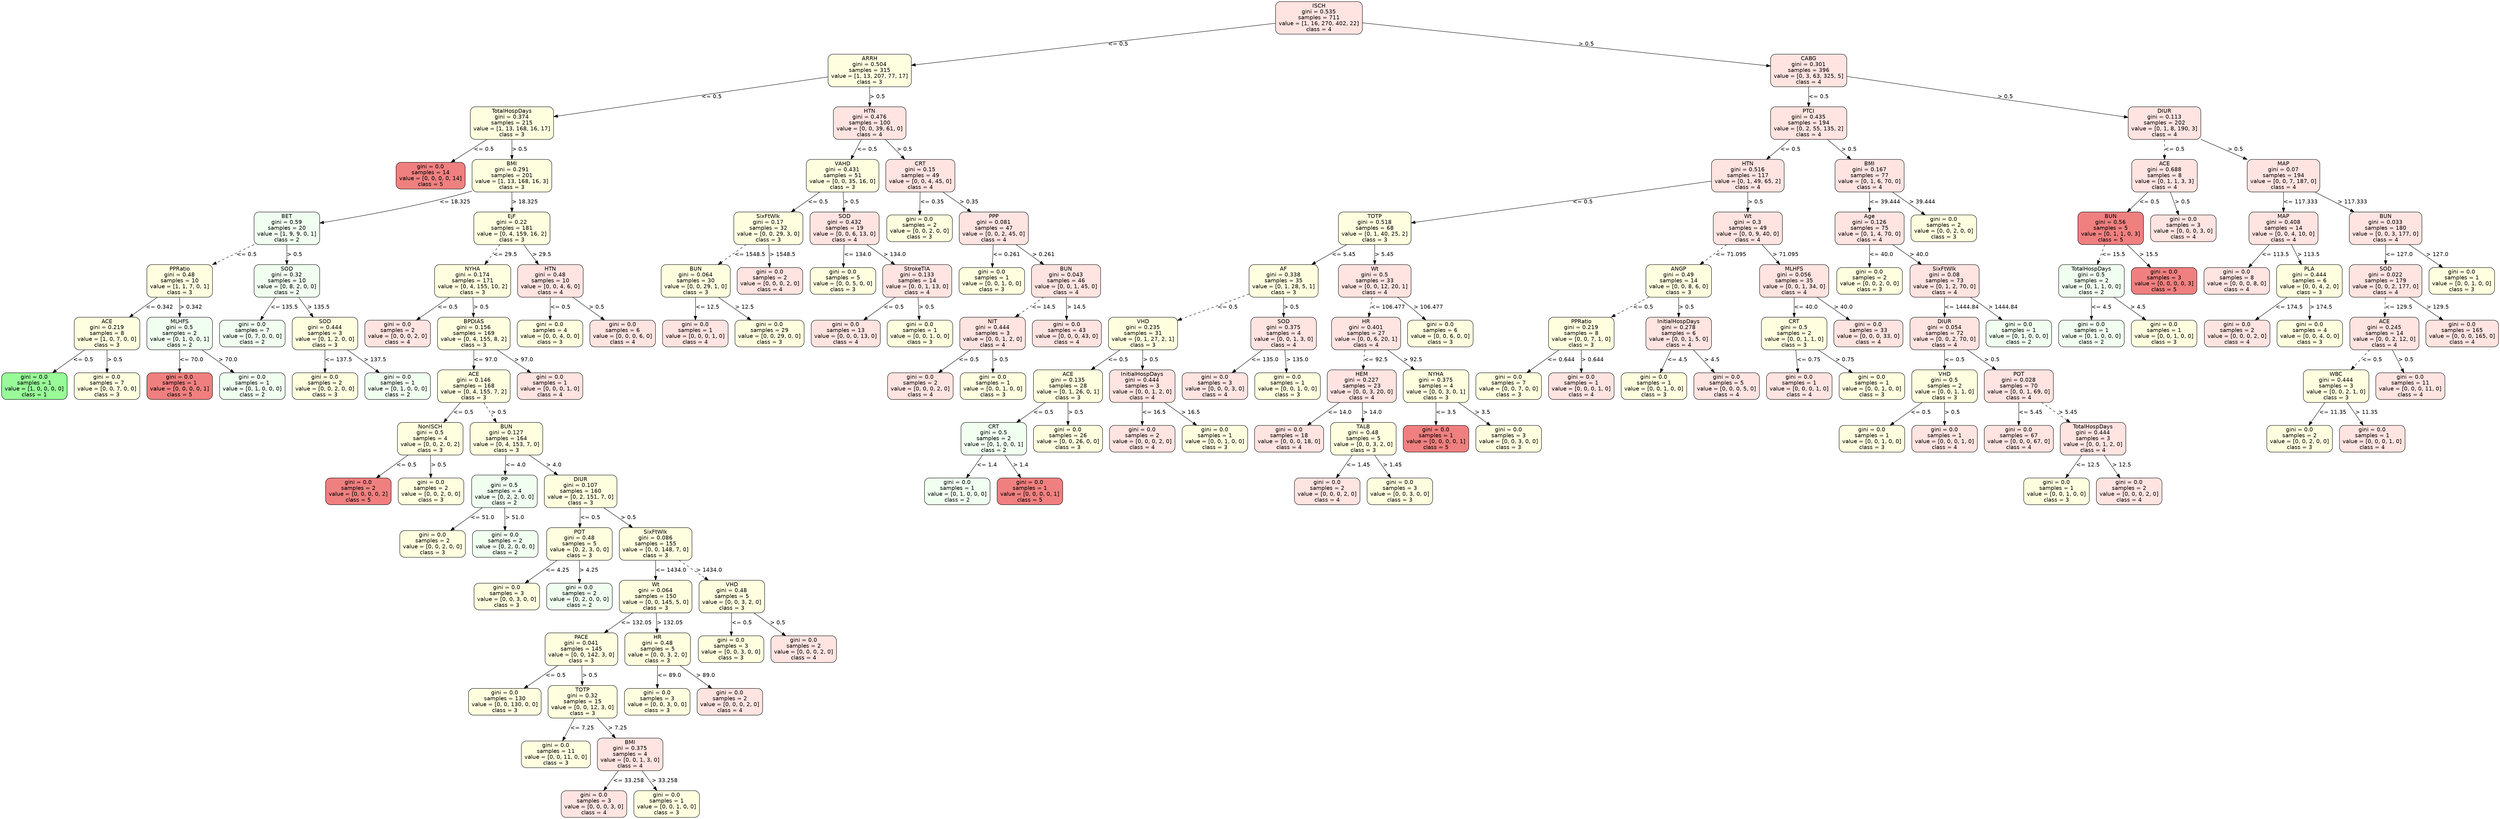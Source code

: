 strict digraph Tree {
	graph [bb="0,0,5430.5,2078"];
	node [color=black,
		fontname=helvetica,
		label="\N",
		shape=box,
		style="filled, rounded"
	];
	edge [fontname=helvetica];
	0	 [fillcolor=mistyrose,
		height=1.1528,
		label="ISCH\ngini = 0.535\nsamples = 711\nvalue = [1, 16, 270, 402, 22]\nclass = 4",
		pos="2832,2036.5",
		width=2.5694];
	1	 [fillcolor=lightyellow,
		height=1.1528,
		label="ARRH\ngini = 0.504\nsamples = 315\nvalue = [1, 13, 207, 77, 17]\nclass = 3",
		pos="1914,1902.5",
		width=2.4583];
	0 -> 1	 [label="<= 0.5",
		labelangle=45,
		labeldistance=2.5,
		lp="2421,1969.5",
		op="<=",
		param=0.5,
		pos="e,2002.7,1915.4 2739.4,2023 2565.3,1997.6 2191.1,1942.9 2012.6,1916.9",
		style=solid];
	74	 [fillcolor=mistyrose,
		height=1.1528,
		label="CABG\ngini = 0.301\nsamples = 396\nvalue = [0, 3, 63, 325, 5]\nclass = 4",
		pos="3914,1902.5",
		width=2.25];
	0 -> 74	 [label="> 0.5",
		labelangle=-45,
		labeldistance=2.5,
		lp="3421.5,1969.5",
		op=">",
		param=0.5,
		pos="e,3832.9,1912.5 2924.7,2025 3129.7,1999.6 3619.3,1939 3822.8,1913.8",
		style=solid];
	2	 [fillcolor=lightyellow,
		height=1.1528,
		label="TotalHospDays\ngini = 0.374\nsamples = 215\nvalue = [1, 13, 168, 16, 17]\nclass = 3",
		pos="1109,1768.5",
		width=2.4583];
	1 -> 2	 [label="<= 0.5",
		lp="1556,1835.5",
		op="<=",
		param=0.5,
		pos="e,1197.8,1783.3 1825.2,1887.7 1673.6,1862.5 1366.2,1811.3 1208,1785",
		style=solid];
	53	 [fillcolor=mistyrose,
		height=1.1528,
		label="HTN\ngini = 0.476\nsamples = 100\nvalue = [0, 0, 39, 61, 0]\nclass = 4",
		pos="1914,1768.5",
		width=2.1528];
	1 -> 53	 [label="> 0.5",
		lp="1929.5,1835.5",
		op=">",
		param=0.5,
		pos="e,1914,1810.1 1914,1860.8 1914,1848 1914,1833.7 1914,1820.2",
		style=solid];
	3	 [fillcolor=lightcoral,
		height=0.94444,
		label="gini = 0.0\nsamples = 14\nvalue = [0, 0, 0, 0, 14]\nclass = 5",
		pos="932,1634.5",
		width=2.0417];
	2 -> 3	 [label="<= 0.5",
		lp="1046,1701.5",
		op="<=",
		param=0.5,
		pos="e,976.91,1668.5 1054,1726.8 1032,1710.2 1006.8,1691.2 985.07,1674.7",
		style=solid];
	4	 [fillcolor=lightyellow,
		height=1.1528,
		label="BMI\ngini = 0.291\nsamples = 201\nvalue = [1, 13, 168, 16, 3]\nclass = 3",
		pos="1109,1634.5",
		width=2.3611];
	2 -> 4	 [label="> 0.5",
		lp="1124.5,1701.5",
		op=">",
		param=0.5,
		pos="e,1109,1676.1 1109,1726.8 1109,1714 1109,1699.7 1109,1686.2",
		style=solid];
	5	 [fillcolor=honeydew,
		height=1.1528,
		label="BET\ngini = 0.59\nsamples = 20\nvalue = [1, 9, 9, 0, 1]\nclass = 2",
		pos="619,1500.5",
		width=1.9444];
	4 -> 5	 [label="<= 18.325",
		lp="982,1567.5",
		op="<=",
		param=18.325,
		pos="e,689.28,1512.9 1023.8,1596.4 1020.5,1595.2 1017.2,1594.1 1014,1593 907.28,1557.5 780.03,1530.3 699.36,1514.9",
		style=solid];
	18	 [fillcolor=lightyellow,
		height=1.1528,
		label="EjF\ngini = 0.22\nsamples = 181\nvalue = [0, 4, 159, 16, 2]\nclass = 3",
		pos="1109,1500.5",
		width=2.25];
	4 -> 18	 [label="> 18.325",
		lp="1136,1567.5",
		op=">",
		param=18.325,
		pos="e,1109,1542.1 1109,1592.8 1109,1580 1109,1565.7 1109,1552.2",
		style=solid];
	6	 [fillcolor=lightyellow,
		height=1.1528,
		label="PPRatio\ngini = 0.48\nsamples = 10\nvalue = [1, 1, 7, 0, 1]\nclass = 3",
		pos="386,1366.5",
		width=1.9444];
	5 -> 6	 [label="<= 0.5",
		lp="530,1433.5",
		op="<=",
		param=0.5,
		pos="e,456.08,1406.8 548.78,1460.1 522.3,1444.9 492.01,1427.5 464.8,1411.8",
		style=dashed];
	13	 [fillcolor=honeydew,
		height=1.1528,
		label="SOD\ngini = 0.32\nsamples = 10\nvalue = [0, 8, 2, 0, 0]\nclass = 2",
		pos="619,1366.5",
		width=1.9444];
	5 -> 13	 [label="> 0.5",
		lp="634.5,1433.5",
		op=">",
		param=0.5,
		pos="e,619,1408.1 619,1458.8 619,1446 619,1431.7 619,1418.2",
		style=solid];
	7	 [fillcolor=lightyellow,
		height=1.1528,
		label="ACE\ngini = 0.219\nsamples = 8\nvalue = [1, 0, 7, 0, 0]\nclass = 3",
		pos="228,1232.5",
		width=1.9444];
	6 -> 7	 [label="<= 0.342",
		lp="339.5,1299.5",
		op="<=",
		param=0.342,
		pos="e,277.1,1274.1 336.87,1324.8 320.38,1310.8 301.84,1295.1 284.81,1280.7",
		style=solid];
	10	 [fillcolor=honeydew,
		height=1.1528,
		label="MLHFS\ngini = 0.5\nsamples = 2\nvalue = [0, 1, 0, 0, 1]\nclass = 2",
		pos="386,1232.5",
		width=1.9444];
	6 -> 10	 [label="> 0.342",
		lp="409,1299.5",
		op=">",
		param=0.342,
		pos="e,386,1274.1 386,1324.8 386,1312 386,1297.7 386,1284.2",
		style=solid];
	8	 [fillcolor=palegreen,
		height=0.94444,
		label="gini = 0.0\nsamples = 1\nvalue = [1, 0, 0, 0, 0]\nclass = 1",
		pos="70,1098.5",
		width=1.9444];
	7 -> 8	 [label="<= 0.5",
		lp="174,1165.5",
		op="<=",
		param=0.5,
		pos="e,110.09,1132.5 178.87,1190.8 159.45,1174.4 137.19,1155.5 117.89,1139.1",
		style=solid];
	9	 [fillcolor=lightyellow,
		height=0.94444,
		label="gini = 0.0\nsamples = 7\nvalue = [0, 0, 7, 0, 0]\nclass = 3",
		pos="228,1098.5",
		width=1.9444];
	7 -> 9	 [label="> 0.5",
		lp="243.5,1165.5",
		op=">",
		param=0.5,
		pos="e,228,1132.5 228,1190.8 228,1175.6 228,1158.3 228,1142.9",
		style=solid];
	11	 [fillcolor=lightcoral,
		height=0.94444,
		label="gini = 0.0\nsamples = 1\nvalue = [0, 0, 0, 0, 1]\nclass = 5",
		pos="386,1098.5",
		width=1.9444];
	10 -> 11	 [label="<= 70.0",
		lp="409.5,1165.5",
		op="<=",
		param=70.0,
		pos="e,386,1132.5 386,1190.8 386,1175.6 386,1158.3 386,1142.9",
		style=solid];
	12	 [fillcolor=honeydew,
		height=0.94444,
		label="gini = 0.0\nsamples = 1\nvalue = [0, 1, 0, 0, 0]\nclass = 2",
		pos="544,1098.5",
		width=1.9444];
	10 -> 12	 [label="> 70.0",
		lp="489.5,1165.5",
		op=">",
		param=70.0,
		pos="e,503.91,1132.5 435.13,1190.8 454.55,1174.4 476.81,1155.5 496.11,1139.1",
		style=solid];
	14	 [fillcolor=honeydew,
		height=0.94444,
		label="gini = 0.0\nsamples = 7\nvalue = [0, 7, 0, 0, 0]\nclass = 2",
		pos="544,1232.5",
		width=1.9444];
	13 -> 14	 [label="<= 135.5",
		lp="612.5,1299.5",
		op="<=",
		param=135.5,
		pos="e,562.66,1266.7 595.14,1324.9 591.72,1318.9 588.26,1312.8 585,1307 579.3,1296.8 573.22,1285.9 567.54,1275.5",
		style=solid];
	15	 [fillcolor=lightyellow,
		height=1.1528,
		label="SOD\ngini = 0.444\nsamples = 3\nvalue = [0, 1, 2, 0, 0]\nclass = 3",
		pos="702,1232.5",
		width=1.9444];
	13 -> 15	 [label="> 135.5",
		lp="686,1299.5",
		op=">",
		param=135.5,
		pos="e,676.21,1274.1 644.81,1324.8 653,1311.6 662.16,1296.8 670.7,1283",
		style=solid];
	16	 [fillcolor=lightyellow,
		height=0.94444,
		label="gini = 0.0\nsamples = 2\nvalue = [0, 0, 2, 0, 0]\nclass = 3",
		pos="702,1098.5",
		width=1.9444];
	15 -> 16	 [label="<= 137.5",
		lp="729.5,1165.5",
		op="<=",
		param=137.5,
		pos="e,702,1132.5 702,1190.8 702,1175.6 702,1158.3 702,1142.9",
		style=solid];
	17	 [fillcolor=honeydew,
		height=0.94444,
		label="gini = 0.0\nsamples = 1\nvalue = [0, 1, 0, 0, 0]\nclass = 2",
		pos="860,1098.5",
		width=1.9444];
	15 -> 17	 [label="> 137.5",
		lp="809,1165.5",
		op=">",
		param=137.5,
		pos="e,819.91,1132.5 751.13,1190.8 770.55,1174.4 792.81,1155.5 812.11,1139.1",
		style=solid];
	19	 [fillcolor=lightyellow,
		height=1.1528,
		label="NYHA\ngini = 0.174\nsamples = 171\nvalue = [0, 4, 155, 10, 2]\nclass = 3",
		pos="1024,1366.5",
		width=2.25];
	18 -> 19	 [label="<= 29.5",
		lp="1093.5,1433.5",
		op="<=",
		param=29.5,
		pos="e,1050.4,1408.1 1082.6,1458.8 1074.1,1445.5 1064.6,1430.5 1055.8,1416.6",
		style=dashed];
	50	 [fillcolor=mistyrose,
		height=1.1528,
		label="HTN\ngini = 0.48\nsamples = 10\nvalue = [0, 0, 4, 6, 0]\nclass = 4",
		pos="1193,1366.5",
		width=1.9444];
	18 -> 50	 [label="> 29.5",
		lp="1173.5,1433.5",
		op=">",
		param=29.5,
		pos="e,1166.9,1408.1 1135.1,1458.8 1143.5,1445.5 1152.9,1430.5 1161.6,1416.6",
		style=solid];
	20	 [fillcolor=mistyrose,
		height=0.94444,
		label="gini = 0.0\nsamples = 2\nvalue = [0, 0, 0, 2, 0]\nclass = 4",
		pos="860,1232.5",
		width=1.9444];
	19 -> 20	 [label="<= 0.5",
		lp="967,1299.5",
		op="<=",
		param=0.5,
		pos="e,901.62,1266.5 973.01,1324.8 952.75,1308.3 929.54,1289.3 909.44,1272.9",
		style=solid];
	21	 [fillcolor=lightyellow,
		height=1.1528,
		label="BPDIAS\ngini = 0.156\nsamples = 169\nvalue = [0, 4, 155, 8, 2]\nclass = 3",
		pos="1026,1232.5",
		width=2.1528];
	19 -> 21	 [label="> 0.5",
		lp="1041.5,1299.5",
		op=">",
		param=0.5,
		pos="e,1025.4,1274.1 1024.6,1324.8 1024.8,1312 1025,1297.7 1025.2,1284.2",
		style=solid];
	22	 [fillcolor=lightyellow,
		height=1.1528,
		label="ACE\ngini = 0.146\nsamples = 168\nvalue = [0, 4, 155, 7, 2]\nclass = 3",
		pos="1026,1098.5",
		width=2.1528];
	21 -> 22	 [label="<= 97.0",
		lp="1049.5,1165.5",
		op="<=",
		param=97.0,
		pos="e,1026,1140.1 1026,1190.8 1026,1178 1026,1163.7 1026,1150.2",
		style=solid];
	49	 [fillcolor=mistyrose,
		height=0.94444,
		label="gini = 0.0\nsamples = 1\nvalue = [0, 0, 0, 1, 0]\nclass = 4",
		pos="1192,1098.5",
		width=1.9444];
	21 -> 49	 [label="> 97.0",
		lp="1133.5,1165.5",
		op=">",
		param=97.0,
		pos="e,1149.9,1132.5 1077.6,1190.8 1098.1,1174.3 1121.6,1155.3 1142,1138.9",
		style=solid];
	23	 [fillcolor=lightyellow,
		height=1.1528,
		label="NonISCH\ngini = 0.5\nsamples = 4\nvalue = [0, 0, 2, 0, 2]\nclass = 3",
		pos="930,964.5",
		width=1.9444];
	22 -> 23	 [label="<= 0.5",
		lp="1001,1031.5",
		op="<=",
		param=0.5,
		pos="e,959.83,1006.1 996.15,1056.8 986.58,1043.5 975.88,1028.5 965.92,1014.6",
		style=solid];
	26	 [fillcolor=lightyellow,
		height=1.1528,
		label="BUN\ngini = 0.127\nsamples = 164\nvalue = [0, 4, 153, 7, 0]\nclass = 3",
		pos="1096,964.5",
		width=2.1528];
	22 -> 26	 [label="> 0.5",
		lp="1079.5,1031.5",
		op=">",
		param=0.5,
		pos="e,1074.2,1006.1 1047.8,1056.8 1054.7,1043.6 1062.4,1028.8 1069.6,1015",
		style=dashed];
	24	 [fillcolor=lightcoral,
		height=0.94444,
		label="gini = 0.0\nsamples = 2\nvalue = [0, 0, 0, 0, 2]\nclass = 5",
		pos="773,830.5",
		width=1.9444];
	23 -> 24	 [label="<= 0.5",
		lp="877,897.5",
		op="<=",
		param=0.5,
		pos="e,812.84,864.5 881.18,922.84 861.88,906.36 839.77,887.49 820.59,871.12",
		style=solid];
	25	 [fillcolor=lightyellow,
		height=0.94444,
		label="gini = 0.0\nsamples = 2\nvalue = [0, 0, 2, 0, 0]\nclass = 3",
		pos="931,830.5",
		width=1.9444];
	23 -> 25	 [label="> 0.5",
		lp="946.5,897.5",
		op=">",
		param=0.5,
		pos="e,930.75,864.5 930.31,922.84 930.42,907.6 930.55,890.33 930.67,874.87",
		style=solid];
	27	 [fillcolor=honeydew,
		height=1.1528,
		label="PP\ngini = 0.5\nsamples = 4\nvalue = [0, 2, 2, 0, 0]\nclass = 2",
		pos="1091,830.5",
		width=1.9444];
	26 -> 27	 [label="<= 4.0",
		lp="1114,897.5",
		op="<=",
		param=4.0,
		pos="e,1092.6,872.14 1094.4,922.84 1094,909.98 1093.4,895.66 1092.9,882.21",
		style=solid];
	30	 [fillcolor=lightyellow,
		height=1.1528,
		label="DIUR\ngini = 0.107\nsamples = 160\nvalue = [0, 2, 151, 7, 0]\nclass = 3",
		pos="1257,830.5",
		width=2.1528];
	26 -> 30	 [label="> 4.0",
		lp="1197.5,897.5",
		op=">",
		param=4.0,
		pos="e,1207,872.14 1146.1,922.84 1162.9,908.84 1181.8,893.13 1199.1,878.68",
		style=solid];
	28	 [fillcolor=lightyellow,
		height=0.94444,
		label="gini = 0.0\nsamples = 2\nvalue = [0, 0, 2, 0, 0]\nclass = 3",
		pos="935,696.5",
		width=1.9444];
	27 -> 28	 [label="<= 51.0",
		lp="1041.5,763.5",
		op="<=",
		param=51.0,
		pos="e,974.59,730.5 1042.5,788.84 1023.3,772.36 1001.3,753.49 982.28,737.12",
		style=solid];
	29	 [fillcolor=honeydew,
		height=0.94444,
		label="gini = 0.0\nsamples = 2\nvalue = [0, 2, 0, 0, 0]\nclass = 2",
		pos="1093,696.5",
		width=1.9444];
	27 -> 29	 [label="> 51.0",
		lp="1112.5,763.5",
		op=">",
		param=51.0,
		pos="e,1092.5,730.5 1091.6,788.84 1091.8,773.6 1092.1,756.33 1092.3,740.87",
		style=solid];
	31	 [fillcolor=lightyellow,
		height=1.1528,
		label="POT\ngini = 0.48\nsamples = 5\nvalue = [0, 2, 3, 0, 0]\nclass = 3",
		pos="1255,696.5",
		width=1.9444];
	30 -> 31	 [label="<= 0.5",
		lp="1277,763.5",
		op="<=",
		param=0.5,
		pos="e,1255.6,738.14 1256.4,788.84 1256.2,775.98 1256,761.66 1255.8,748.21",
		style=solid];
	34	 [fillcolor=lightyellow,
		height=1.1528,
		label="SixFtWlk\ngini = 0.086\nsamples = 155\nvalue = [0, 0, 148, 7, 0]\nclass = 3",
		pos="1421,696.5",
		width=2.1528];
	30 -> 34	 [label="> 0.5",
		lp="1359.5,763.5",
		op=">",
		param=0.5,
		pos="e,1370,738.14 1308,788.84 1325.1,774.84 1344.4,759.13 1362,744.68",
		style=solid];
	32	 [fillcolor=lightyellow,
		height=0.94444,
		label="gini = 0.0\nsamples = 3\nvalue = [0, 0, 3, 0, 0]\nclass = 3",
		pos="1097,562.5",
		width=1.9444];
	31 -> 32	 [label="<= 4.25",
		lp="1204.5,629.5",
		op="<=",
		param=4.25,
		pos="e,1137.1,596.5 1205.9,654.84 1186.4,638.36 1164.2,619.49 1144.9,603.12",
		style=solid];
	33	 [fillcolor=honeydew,
		height=0.94444,
		label="gini = 0.0\nsamples = 2\nvalue = [0, 2, 0, 0, 0]\nclass = 2",
		pos="1255,562.5",
		width=1.9444];
	31 -> 33	 [label="> 4.25",
		lp="1274.5,629.5",
		op=">",
		param=4.25,
		pos="e,1255,596.5 1255,654.84 1255,639.6 1255,622.33 1255,606.87",
		style=solid];
	35	 [fillcolor=lightyellow,
		height=1.1528,
		label="Wt\ngini = 0.064\nsamples = 150\nvalue = [0, 0, 145, 5, 0]\nclass = 3",
		pos="1421,562.5",
		width=2.1528];
	34 -> 35	 [label="<= 1434.0",
		lp="1452,629.5",
		op="<=",
		param=1434.0,
		pos="e,1421,604.14 1421,654.84 1421,641.98 1421,627.66 1421,614.21",
		style=solid];
	46	 [fillcolor=lightyellow,
		height=1.1528,
		label="VHD\ngini = 0.48\nsamples = 5\nvalue = [0, 0, 3, 2, 0]\nclass = 3",
		pos="1587,562.5",
		width=1.9444];
	34 -> 46	 [label="> 1434.0",
		lp="1536,629.5",
		op=">",
		param=1434.0,
		pos="e,1535.4,604.14 1472.6,654.84 1489.9,640.84 1509.4,625.13 1527.3,610.68",
		style=dashed];
	36	 [fillcolor=lightyellow,
		height=1.1528,
		label="PACE\ngini = 0.041\nsamples = 145\nvalue = [0, 0, 142, 3, 0]\nclass = 3",
		pos="1260,428.5",
		width=2.1528];
	35 -> 36	 [label="<= 132.05",
		lp="1377,495.5",
		op="<=",
		param=132.05,
		pos="e,1310,470.14 1370.9,520.84 1354.1,506.84 1335.2,491.13 1317.9,476.68",
		style=solid];
	43	 [fillcolor=lightyellow,
		height=1.1528,
		label="HR\ngini = 0.48\nsamples = 5\nvalue = [0, 0, 3, 2, 0]\nclass = 3",
		pos="1426,428.5",
		width=1.9444];
	35 -> 43	 [label="> 132.05",
		lp="1451,495.5",
		op=">",
		param=132.05,
		pos="e,1424.4,470.14 1422.6,520.84 1423,507.98 1423.6,493.66 1424.1,480.21",
		style=solid];
	37	 [fillcolor=lightyellow,
		height=0.94444,
		label="gini = 0.0\nsamples = 130\nvalue = [0, 0, 130, 0, 0]\nclass = 3",
		pos="1094,294.5",
		width=2.1528];
	36 -> 37	 [label="<= 0.5",
		lp="1202,361.5",
		op="<=",
		param=0.5,
		pos="e,1136.1,328.5 1208.4,386.84 1187.9,370.29 1164.4,351.32 1144,334.9",
		style=solid];
	38	 [fillcolor=lightyellow,
		height=1.1528,
		label="TOTP\ngini = 0.32\nsamples = 15\nvalue = [0, 0, 12, 3, 0]\nclass = 3",
		pos="1263,294.5",
		width=2.0417];
	36 -> 38	 [label="> 0.5",
		lp="1277.5,361.5",
		op=">",
		param=0.5,
		pos="e,1262.1,336.14 1260.9,386.84 1261.2,373.98 1261.5,359.66 1261.8,346.21",
		style=solid];
	39	 [fillcolor=lightyellow,
		height=0.94444,
		label="gini = 0.0\nsamples = 11\nvalue = [0, 0, 11, 0, 0]\nclass = 3",
		pos="1205,160.5",
		width=2.0417];
	38 -> 39	 [label="<= 7.25",
		lp="1259.5,227.5",
		op="<=",
		param=7.25,
		pos="e,1219.7,194.5 1245,252.84 1238.2,237.31 1230.6,219.66 1223.8,203.98",
		style=solid];
	40	 [fillcolor=mistyrose,
		height=1.1528,
		label="BMI\ngini = 0.375\nsamples = 4\nvalue = [0, 0, 1, 3, 0]\nclass = 4",
		pos="1367,160.5",
		width=1.9444];
	38 -> 40	 [label="> 7.25",
		lp="1338.5,227.5",
		op=">",
		param=7.25,
		pos="e,1334.7,202.14 1295.3,252.84 1305.8,239.35 1317.5,224.26 1328.4,210.24",
		style=solid];
	41	 [fillcolor=mistyrose,
		height=0.94444,
		label="gini = 0.0\nsamples = 3\nvalue = [0, 0, 0, 3, 0]\nclass = 4",
		pos="1288,34",
		width=1.9444];
	40 -> 41	 [label="<= 33.258",
		lp="1359,93.5",
		op="<=",
		param=33.258,
		pos="e,1309.3,68.142 1340.9,118.73 1332.5,105.27 1323.2,90.336 1314.7,76.803",
		style=solid];
	42	 [fillcolor=lightyellow,
		height=0.94444,
		label="gini = 0.0\nsamples = 1\nvalue = [0, 0, 1, 0, 0]\nclass = 3",
		pos="1446,34",
		width=1.9444];
	40 -> 42	 [label="> 33.258",
		lp="1439,93.5",
		op=">",
		param=33.258,
		pos="e,1424.7,68.142 1393.1,118.73 1401.5,105.27 1410.8,90.336 1419.3,76.803",
		style=solid];
	44	 [fillcolor=lightyellow,
		height=0.94444,
		label="gini = 0.0\nsamples = 3\nvalue = [0, 0, 3, 0, 0]\nclass = 3",
		pos="1425,294.5",
		width=1.9444];
	43 -> 44	 [label="<= 89.0",
		lp="1449.5,361.5",
		op="<=",
		param=89.0,
		pos="e,1425.3,328.5 1425.7,386.84 1425.6,371.6 1425.4,354.33 1425.3,338.87",
		style=solid];
	45	 [fillcolor=mistyrose,
		height=0.94444,
		label="gini = 0.0\nsamples = 2\nvalue = [0, 0, 0, 2, 0]\nclass = 4",
		pos="1583,294.5",
		width=1.9444];
	43 -> 45	 [label="> 89.0",
		lp="1529.5,361.5",
		op=">",
		param=89.0,
		pos="e,1543.2,328.5 1474.8,386.84 1494.1,370.36 1516.2,351.49 1535.4,335.12",
		style=solid];
	47	 [fillcolor=lightyellow,
		height=0.94444,
		label="gini = 0.0\nsamples = 3\nvalue = [0, 0, 3, 0, 0]\nclass = 3",
		pos="1586,428.5",
		width=1.9444];
	46 -> 47	 [label="<= 0.5",
		lp="1607,495.5",
		op="<=",
		param=0.5,
		pos="e,1586.3,462.5 1586.7,520.84 1586.6,505.6 1586.4,488.33 1586.3,472.87",
		style=solid];
	48	 [fillcolor=mistyrose,
		height=0.94444,
		label="gini = 0.0\nsamples = 2\nvalue = [0, 0, 0, 2, 0]\nclass = 4",
		pos="1744,428.5",
		width=1.9444];
	46 -> 48	 [label="> 0.5",
		lp="1686.5,495.5",
		op=">",
		param=0.5,
		pos="e,1704.2,462.5 1635.8,520.84 1655.1,504.36 1677.2,485.49 1696.4,469.12",
		style=solid];
	51	 [fillcolor=lightyellow,
		height=0.94444,
		label="gini = 0.0\nsamples = 4\nvalue = [0, 0, 4, 0, 0]\nclass = 3",
		pos="1192,1232.5",
		width=1.9444];
	50 -> 51	 [label="<= 0.5",
		lp="1213,1299.5",
		op="<=",
		param=0.5,
		pos="e,1192.3,1266.5 1192.7,1324.8 1192.6,1309.6 1192.4,1292.3 1192.3,1276.9",
		style=solid];
	52	 [fillcolor=mistyrose,
		height=0.94444,
		label="gini = 0.0\nsamples = 6\nvalue = [0, 0, 0, 6, 0]\nclass = 4",
		pos="1350,1232.5",
		width=1.9444];
	50 -> 52	 [label="> 0.5",
		lp="1292.5,1299.5",
		op=">",
		param=0.5,
		pos="e,1310.2,1266.5 1241.8,1324.8 1261.1,1308.4 1283.2,1289.5 1302.4,1273.1",
		style=solid];
	54	 [fillcolor=lightyellow,
		height=1.1528,
		label="VAHD\ngini = 0.431\nsamples = 51\nvalue = [0, 0, 35, 16, 0]\nclass = 3",
		pos="1830,1634.5",
		width=2.1528];
	53 -> 54	 [label="<= 0.5",
		lp="1895,1701.5",
		op="<=",
		param=0.5,
		pos="e,1856.1,1676.1 1887.9,1726.8 1879.5,1713.5 1870.1,1698.5 1861.4,1684.6",
		style=solid];
	65	 [fillcolor=mistyrose,
		height=1.1528,
		label="CRT\ngini = 0.15\nsamples = 49\nvalue = [0, 0, 4, 45, 0]\nclass = 4",
		pos="1999,1634.5",
		width=2.0417];
	53 -> 65	 [label="> 0.5",
		lp="1975.5,1701.5",
		op=">",
		param=0.5,
		pos="e,1972.6,1676.1 1940.4,1726.8 1948.9,1713.5 1958.4,1698.5 1967.2,1684.6",
		style=solid];
	55	 [fillcolor=lightyellow,
		height=1.1528,
		label="SixFtWlk\ngini = 0.17\nsamples = 32\nvalue = [0, 0, 29, 3, 0]\nclass = 3",
		pos="1668,1500.5",
		width=2.0417];
	54 -> 55	 [label="<= 0.5",
		lp="1774,1567.5",
		op="<=",
		param=0.5,
		pos="e,1718.3,1542.1 1779.6,1592.8 1762.7,1578.8 1743.7,1563.1 1726.2,1548.7",
		style=solid];
	60	 [fillcolor=mistyrose,
		height=1.1528,
		label="SOD\ngini = 0.432\nsamples = 19\nvalue = [0, 0, 6, 13, 0]\nclass = 4",
		pos="1833,1500.5",
		width=2.0417];
	54 -> 60	 [label="> 0.5",
		lp="1847.5,1567.5",
		op=">",
		param=0.5,
		pos="e,1832.1,1542.1 1830.9,1592.8 1831.2,1580 1831.5,1565.7 1831.8,1552.2",
		style=solid];
	56	 [fillcolor=lightyellow,
		height=1.1528,
		label="BUN\ngini = 0.064\nsamples = 30\nvalue = [0, 0, 29, 1, 0]\nclass = 3",
		pos="1509,1366.5",
		width=2.0417];
	55 -> 56	 [label="<= 1548.5",
		lp="1625,1433.5",
		op="<=",
		param=1548.5,
		pos="e,1558.4,1408.1 1618.6,1458.8 1602,1444.8 1583.3,1429.1 1566.2,1414.7",
		style=dashed];
	59	 [fillcolor=mistyrose,
		height=0.94444,
		label="gini = 0.0\nsamples = 2\nvalue = [0, 0, 0, 2, 0]\nclass = 4",
		pos="1671,1366.5",
		width=1.9444];
	55 -> 59	 [label="> 1548.5",
		lp="1697,1433.5",
		op=">",
		param=1548.5,
		pos="e,1670.2,1400.5 1668.9,1458.8 1669.3,1443.6 1669.7,1426.3 1670,1410.9",
		style=solid];
	57	 [fillcolor=mistyrose,
		height=0.94444,
		label="gini = 0.0\nsamples = 1\nvalue = [0, 0, 0, 1, 0]\nclass = 4",
		pos="1508,1232.5",
		width=1.9444];
	56 -> 57	 [label="<= 12.5",
		lp="1532.5,1299.5",
		op="<=",
		param=12.5,
		pos="e,1508.3,1266.5 1508.7,1324.8 1508.6,1309.6 1508.4,1292.3 1508.3,1276.9",
		style=solid];
	58	 [fillcolor=lightyellow,
		height=0.94444,
		label="gini = 0.0\nsamples = 29\nvalue = [0, 0, 29, 0, 0]\nclass = 3",
		pos="1670,1232.5",
		width=2.0417];
	56 -> 58	 [label="> 12.5",
		lp="1614.5,1299.5",
		op=">",
		param=12.5,
		pos="e,1629.1,1266.5 1559.1,1324.8 1578.9,1308.4 1601.5,1289.5 1621.2,1273.1",
		style=solid];
	61	 [fillcolor=lightyellow,
		height=0.94444,
		label="gini = 0.0\nsamples = 5\nvalue = [0, 0, 5, 0, 0]\nclass = 3",
		pos="1830,1366.5",
		width=1.9444];
	60 -> 61	 [label="<= 134.0",
		lp="1859.5,1433.5",
		op="<=",
		param=134.0,
		pos="e,1830.8,1400.5 1832.1,1458.8 1831.7,1443.6 1831.3,1426.3 1831,1410.9",
		style=solid];
	62	 [fillcolor=mistyrose,
		height=1.1528,
		label="StrokeTIA\ngini = 0.133\nsamples = 14\nvalue = [0, 0, 1, 13, 0]\nclass = 4",
		pos="1992,1366.5",
		width=2.0417];
	60 -> 62	 [label="> 134.0",
		lp="1941,1433.5",
		op=">",
		param=134.0,
		pos="e,1942.6,1408.1 1882.4,1458.8 1899,1444.8 1917.7,1429.1 1934.8,1414.7",
		style=solid];
	63	 [fillcolor=mistyrose,
		height=0.94444,
		label="gini = 0.0\nsamples = 13\nvalue = [0, 0, 0, 13, 0]\nclass = 4",
		pos="1835,1232.5",
		width=2.0417];
	62 -> 63	 [label="<= 0.5",
		lp="1939,1299.5",
		op="<=",
		param=0.5,
		pos="e,1874.8,1266.5 1943.2,1324.8 1923.9,1308.4 1901.8,1289.5 1882.6,1273.1",
		style=solid];
	64	 [fillcolor=lightyellow,
		height=0.94444,
		label="gini = 0.0\nsamples = 1\nvalue = [0, 0, 1, 0, 0]\nclass = 3",
		pos="1997,1232.5",
		width=1.9444];
	62 -> 64	 [label="> 0.5",
		lp="2010.5,1299.5",
		op=">",
		param=0.5,
		pos="e,1995.7,1266.5 1993.6,1324.8 1994.1,1309.6 1994.8,1292.3 1995.3,1276.9",
		style=solid];
	66	 [fillcolor=lightyellow,
		height=0.94444,
		label="gini = 0.0\nsamples = 2\nvalue = [0, 0, 2, 0, 0]\nclass = 3",
		pos="1998,1500.5",
		width=1.9444];
	65 -> 66	 [label="<= 0.35",
		lp="2022.5,1567.5",
		op="<=",
		param=0.35,
		pos="e,1998.3,1534.5 1998.7,1592.8 1998.6,1577.6 1998.4,1560.3 1998.3,1544.9",
		style=solid];
	67	 [fillcolor=mistyrose,
		height=1.1528,
		label="PPP\ngini = 0.081\nsamples = 47\nvalue = [0, 0, 2, 45, 0]\nclass = 4",
		pos="2160,1500.5",
		width=2.0417];
	65 -> 67	 [label="> 0.35",
		lp="2104.5,1567.5",
		op=">",
		param=0.35,
		pos="e,2110,1542.1 2049.1,1592.8 2065.9,1578.8 2084.8,1563.1 2102.1,1548.7",
		style=solid];
	68	 [fillcolor=lightyellow,
		height=0.94444,
		label="gini = 0.0\nsamples = 1\nvalue = [0, 0, 1, 0, 0]\nclass = 3",
		pos="2155,1366.5",
		width=1.9444];
	67 -> 68	 [label="<= 0.261",
		lp="2185.5,1433.5",
		op="<=",
		param=0.261,
		pos="e,2156.3,1400.5 2158.4,1458.8 2157.9,1443.6 2157.2,1426.3 2156.7,1410.9",
		style=solid];
	69	 [fillcolor=mistyrose,
		height=1.1528,
		label="BUN\ngini = 0.043\nsamples = 46\nvalue = [0, 0, 1, 45, 0]\nclass = 4",
		pos="2317,1366.5",
		width=2.0417];
	67 -> 69	 [label="> 0.261",
		lp="2267,1433.5",
		op=">",
		param=0.261,
		pos="e,2268.2,1408.1 2208.8,1458.8 2225.2,1444.8 2243.6,1429.1 2260.6,1414.7",
		style=solid];
	70	 [fillcolor=mistyrose,
		height=1.1528,
		label="NIT\ngini = 0.444\nsamples = 3\nvalue = [0, 0, 1, 2, 0]\nclass = 4",
		pos="2155,1232.5",
		width=1.9444];
	69 -> 70	 [label="<= 14.5",
		lp="2264.5,1299.5",
		op="<=",
		param=14.5,
		pos="e,2205.3,1274.1 2266.6,1324.8 2249.7,1310.8 2230.7,1295.1 2213.2,1280.7",
		style=dashed];
	73	 [fillcolor=mistyrose,
		height=0.94444,
		label="gini = 0.0\nsamples = 43\nvalue = [0, 0, 0, 43, 0]\nclass = 4",
		pos="2317,1232.5",
		width=2.0417];
	69 -> 73	 [label="> 14.5",
		lp="2336.5,1299.5",
		op=">",
		param=14.5,
		pos="e,2317,1266.5 2317,1324.8 2317,1309.6 2317,1292.3 2317,1276.9",
		style=solid];
	71	 [fillcolor=mistyrose,
		height=0.94444,
		label="gini = 0.0\nsamples = 2\nvalue = [0, 0, 0, 2, 0]\nclass = 4",
		pos="1998,1098.5",
		width=1.9444];
	70 -> 71	 [label="<= 0.5",
		lp="2102,1165.5",
		op="<=",
		param=0.5,
		pos="e,2037.8,1132.5 2106.2,1190.8 2086.9,1174.4 2064.8,1155.5 2045.6,1139.1",
		style=solid];
	72	 [fillcolor=lightyellow,
		height=0.94444,
		label="gini = 0.0\nsamples = 1\nvalue = [0, 0, 1, 0, 0]\nclass = 3",
		pos="2156,1098.5",
		width=1.9444];
	70 -> 72	 [label="> 0.5",
		lp="2171.5,1165.5",
		op=">",
		param=0.5,
		pos="e,2155.7,1132.5 2155.3,1190.8 2155.4,1175.6 2155.6,1158.3 2155.7,1142.9",
		style=solid];
	75	 [fillcolor=mistyrose,
		height=1.1528,
		label="PTCI\ngini = 0.435\nsamples = 194\nvalue = [0, 2, 55, 135, 2]\nclass = 4",
		pos="3914,1768.5",
		width=2.25];
	74 -> 75	 [label="<= 0.5",
		lp="3934,1835.5",
		op="<=",
		param=0.5,
		pos="e,3914,1810.1 3914,1860.8 3914,1848 3914,1833.7 3914,1820.2",
		style=solid];
	130	 [fillcolor=mistyrose,
		height=1.1528,
		label="DIUR\ngini = 0.113\nsamples = 202\nvalue = [0, 1, 8, 190, 3]\nclass = 4",
		pos="4706,1768.5",
		width=2.1528];
	74 -> 130	 [label="> 0.5",
		lp="4349.5,1835.5",
		op=">",
		param=0.5,
		pos="e,4628.3,1781.6 3995,1888.8 4144.8,1863.4 4463.8,1809.5 4618.4,1783.3",
		style=solid];
	76	 [fillcolor=mistyrose,
		height=1.1528,
		label="HTN\ngini = 0.516\nsamples = 117\nvalue = [0, 1, 49, 65, 2]\nclass = 4",
		pos="3751,1634.5",
		width=2.1528];
	75 -> 76	 [label="<= 0.5",
		lp="3858,1701.5",
		op="<=",
		param=0.5,
		pos="e,3801.6,1676.1 3863.3,1726.8 3846.3,1712.8 3827.2,1697.1 3809.6,1682.7",
		style=solid];
	115	 [fillcolor=mistyrose,
		height=1.1528,
		label="BMI\ngini = 0.167\nsamples = 77\nvalue = [0, 1, 6, 70, 0]\nclass = 4",
		pos="4064,1634.5",
		width=2.0417];
	75 -> 115	 [label="> 0.5",
		lp="4009.5,1701.5",
		op=">",
		param=0.5,
		pos="e,4017.4,1676.1 3960.6,1726.8 3976.2,1713 3993.6,1697.4 4009.6,1683.1",
		style=solid];
	77	 [fillcolor=lightyellow,
		height=1.1528,
		label="TOTP\ngini = 0.518\nsamples = 68\nvalue = [0, 1, 40, 25, 2]\nclass = 3",
		pos="3154,1500.5",
		width=2.1528];
	76 -> 77	 [label="<= 0.5",
		lp="3491,1567.5",
		op="<=",
		param=0.5,
		pos="e,3231.7,1517.9 3673.3,1617.1 3562,1592.1 3358.1,1546.3 3241.6,1520.2",
		style=solid];
	102	 [fillcolor=mistyrose,
		height=1.1528,
		label="Wt\ngini = 0.3\nsamples = 49\nvalue = [0, 0, 9, 40, 0]\nclass = 4",
		pos="3751,1500.5",
		width=2.0417];
	76 -> 102	 [label="> 0.5",
		lp="3766.5,1567.5",
		op=">",
		param=0.5,
		pos="e,3751,1542.1 3751,1592.8 3751,1580 3751,1565.7 3751,1552.2",
		style=solid];
	78	 [fillcolor=lightyellow,
		height=1.1528,
		label="AF\ngini = 0.338\nsamples = 35\nvalue = [0, 1, 28, 5, 1]\nclass = 3",
		pos="2734,1366.5",
		width=2.0417];
	77 -> 78	 [label="<= 5.45",
		lp="2980.5,1433.5",
		op="<=",
		param=5.45,
		pos="e,2807.6,1390 3076.5,1475.8 3003,1452.3 2892.9,1417.2 2817.5,1393.1",
		style=solid];
	91	 [fillcolor=mistyrose,
		height=1.1528,
		label="Wt\ngini = 0.5\nsamples = 33\nvalue = [0, 0, 12, 20, 1]\nclass = 4",
		pos="3154,1366.5",
		width=2.1528];
	77 -> 91	 [label="> 5.45",
		lp="3173.5,1433.5",
		op=">",
		param=5.45,
		pos="e,3154,1408.1 3154,1458.8 3154,1446 3154,1431.7 3154,1418.2",
		style=solid];
	79	 [fillcolor=lightyellow,
		height=1.1528,
		label="VHD\ngini = 0.235\nsamples = 31\nvalue = [0, 1, 27, 2, 1]\nclass = 3",
		pos="2482,1232.5",
		width=2.0417];
	78 -> 79	 [label="<= 0.5",
		lp="2636,1299.5",
		op="<=",
		param=0.5,
		pos="e,2555.7,1271.7 2660.4,1327.4 2630.4,1311.4 2595.6,1292.9 2564.7,1276.5",
		style=dashed];
	88	 [fillcolor=mistyrose,
		height=1.1528,
		label="SOD\ngini = 0.375\nsamples = 4\nvalue = [0, 0, 1, 3, 0]\nclass = 4",
		pos="2734,1232.5",
		width=1.9444];
	78 -> 88	 [label="> 0.5",
		lp="2749.5,1299.5",
		op=">",
		param=0.5,
		pos="e,2734,1274.1 2734,1324.8 2734,1312 2734,1297.7 2734,1284.2",
		style=solid];
	80	 [fillcolor=lightyellow,
		height=1.1528,
		label="ACE\ngini = 0.135\nsamples = 28\nvalue = [0, 1, 26, 0, 1]\nclass = 3",
		pos="2319,1098.5",
		width=2.0417];
	79 -> 80	 [label="<= 0.5",
		lp="2426,1165.5",
		op="<=",
		param=0.5,
		pos="e,2369.6,1140.1 2431.3,1190.8 2414.3,1176.8 2395.2,1161.1 2377.6,1146.7",
		style=solid];
	85	 [fillcolor=mistyrose,
		height=1.1528,
		label="InitialHospDays\ngini = 0.444\nsamples = 3\nvalue = [0, 0, 1, 2, 0]\nclass = 4",
		pos="2481,1098.5",
		width=1.9444];
	79 -> 85	 [label="> 0.5",
		lp="2497.5,1165.5",
		op=">",
		param=0.5,
		pos="e,2481.3,1140.1 2481.7,1190.8 2481.6,1178 2481.5,1163.7 2481.4,1150.2",
		style=solid];
	81	 [fillcolor=honeydew,
		height=1.1528,
		label="CRT\ngini = 0.5\nsamples = 2\nvalue = [0, 1, 0, 0, 1]\nclass = 2",
		pos="2157,964.5",
		width=1.9444];
	80 -> 81	 [label="<= 0.5",
		lp="2263,1031.5",
		op="<=",
		param=0.5,
		pos="e,2207.3,1006.1 2268.6,1056.8 2251.7,1042.8 2232.7,1027.1 2215.2,1012.7",
		style=solid];
	84	 [fillcolor=lightyellow,
		height=0.94444,
		label="gini = 0.0\nsamples = 26\nvalue = [0, 0, 26, 0, 0]\nclass = 3",
		pos="2319,964.5",
		width=2.0417];
	80 -> 84	 [label="> 0.5",
		lp="2334.5,1031.5",
		op=">",
		param=0.5,
		pos="e,2319,998.5 2319,1056.8 2319,1041.6 2319,1024.3 2319,1008.9",
		style=solid];
	82	 [fillcolor=honeydew,
		height=0.94444,
		label="gini = 0.0\nsamples = 1\nvalue = [0, 1, 0, 0, 0]\nclass = 2",
		pos="2078,830.5",
		width=1.9444];
	81 -> 82	 [label="<= 1.4",
		lp="2140,897.5",
		op="<=",
		param=1.4,
		pos="e,2098,864.5 2132.4,922.84 2123.2,907.17 2112.7,889.33 2103.4,873.53",
		style=solid];
	83	 [fillcolor=lightcoral,
		height=0.94444,
		label="gini = 0.0\nsamples = 1\nvalue = [0, 0, 0, 0, 1]\nclass = 5",
		pos="2236,830.5",
		width=1.9444];
	81 -> 83	 [label="> 1.4",
		lp="2214.5,897.5",
		op=">",
		param=1.4,
		pos="e,2216,864.5 2181.6,922.84 2190.8,907.17 2201.3,889.33 2210.6,873.53",
		style=solid];
	86	 [fillcolor=mistyrose,
		height=0.94444,
		label="gini = 0.0\nsamples = 2\nvalue = [0, 0, 0, 2, 0]\nclass = 4",
		pos="2481,964.5",
		width=1.9444];
	85 -> 86	 [label="<= 16.5",
		lp="2504.5,1031.5",
		op="<=",
		param=16.5,
		pos="e,2481,998.5 2481,1056.8 2481,1041.6 2481,1024.3 2481,1008.9",
		style=solid];
	87	 [fillcolor=lightyellow,
		height=0.94444,
		label="gini = 0.0\nsamples = 1\nvalue = [0, 0, 1, 0, 0]\nclass = 3",
		pos="2639,964.5",
		width=1.9444];
	85 -> 87	 [label="> 16.5",
		lp="2584.5,1031.5",
		op=">",
		param=16.5,
		pos="e,2598.9,998.5 2530.1,1056.8 2549.6,1040.4 2571.8,1021.5 2591.1,1005.1",
		style=solid];
	89	 [fillcolor=mistyrose,
		height=0.94444,
		label="gini = 0.0\nsamples = 3\nvalue = [0, 0, 0, 3, 0]\nclass = 4",
		pos="2639,1098.5",
		width=1.9444];
	88 -> 89	 [label="<= 135.0",
		lp="2717.5,1165.5",
		op="<=",
		param=135.0,
		pos="e,2663.1,1132.5 2704.5,1190.8 2693.2,1175 2680.5,1157 2669.2,1141.1",
		style=solid];
	90	 [fillcolor=lightyellow,
		height=0.94444,
		label="gini = 0.0\nsamples = 1\nvalue = [0, 0, 1, 0, 0]\nclass = 3",
		pos="2797,1098.5",
		width=1.9444];
	88 -> 90	 [label="> 135.0",
		lp="2791,1165.5",
		op=">",
		param=135.0,
		pos="e,2781,1132.5 2753.6,1190.8 2760.9,1175.3 2769.2,1157.7 2776.6,1142",
		style=solid];
	92	 [fillcolor=mistyrose,
		height=1.1528,
		label="HR\ngini = 0.401\nsamples = 27\nvalue = [0, 0, 6, 20, 1]\nclass = 4",
		pos="3073,1232.5",
		width=2.0417];
	91 -> 92	 [label="<= 106.477",
		lp="3151,1299.5",
		op="<=",
		param=106.477,
		pos="e,3098.2,1274.1 3128.8,1324.8 3120.8,1311.6 3111.9,1296.8 3103.5,1283",
		style=dashed];
	101	 [fillcolor=lightyellow,
		height=0.94444,
		label="gini = 0.0\nsamples = 6\nvalue = [0, 0, 6, 0, 0]\nclass = 3",
		pos="3235,1232.5",
		width=1.9444];
	91 -> 101	 [label="> 106.477",
		lp="3229.5,1299.5",
		op=">",
		param=106.477,
		pos="e,3214.4,1266.6 3179.2,1324.9 3182.8,1318.9 3186.5,1312.8 3190,1307 3196.2,1296.8 3202.8,1285.8 3209,1275.5",
		style=solid];
	93	 [fillcolor=mistyrose,
		height=1.1528,
		label="HEM\ngini = 0.227\nsamples = 23\nvalue = [0, 0, 3, 20, 0]\nclass = 4",
		pos="2959,1098.5",
		width=2.0417];
	92 -> 93	 [label="<= 92.5",
		lp="3043.5,1165.5",
		op="<=",
		param=92.5,
		pos="e,2994.4,1140.1 3037.6,1190.8 3026,1177.2 3013,1162 3001,1147.9",
		style=dashed];
	98	 [fillcolor=lightyellow,
		height=1.1528,
		label="NYHA\ngini = 0.375\nsamples = 4\nvalue = [0, 0, 3, 0, 1]\nclass = 3",
		pos="3121,1098.5",
		width=1.9444];
	92 -> 98	 [label="> 92.5",
		lp="3118.5,1165.5",
		op=">",
		param=92.5,
		pos="e,3106.1,1140.1 3087.9,1190.8 3092.6,1177.9 3097.8,1163.4 3102.6,1149.8",
		style=solid];
	94	 [fillcolor=mistyrose,
		height=0.94444,
		label="gini = 0.0\nsamples = 18\nvalue = [0, 0, 0, 18, 0]\nclass = 4",
		pos="2801,964.5",
		width=2.0417];
	93 -> 94	 [label="<= 14.0",
		lp="2908.5,1031.5",
		op="<=",
		param=14.0,
		pos="e,2841.1,998.5 2909.9,1056.8 2890.4,1040.4 2868.2,1021.5 2848.9,1005.1",
		style=solid];
	95	 [fillcolor=lightyellow,
		height=1.1528,
		label="TALB\ngini = 0.48\nsamples = 5\nvalue = [0, 0, 3, 2, 0]\nclass = 3",
		pos="2963,964.5",
		width=1.9444];
	93 -> 95	 [label="> 14.0",
		lp="2981.5,1031.5",
		op=">",
		param=14.0,
		pos="e,2961.8,1006.1 2960.2,1056.8 2960.6,1044 2961.1,1029.7 2961.5,1016.2",
		style=solid];
	96	 [fillcolor=mistyrose,
		height=0.94444,
		label="gini = 0.0\nsamples = 2\nvalue = [0, 0, 0, 2, 0]\nclass = 4",
		pos="2884,830.5",
		width=1.9444];
	95 -> 96	 [label="<= 1.45",
		lp="2949.5,897.5",
		op="<=",
		param=1.45,
		pos="e,2904,864.5 2938.4,922.84 2929.2,907.17 2918.7,889.33 2909.4,873.53",
		style=solid];
	97	 [fillcolor=lightyellow,
		height=0.94444,
		label="gini = 0.0\nsamples = 3\nvalue = [0, 0, 3, 0, 0]\nclass = 3",
		pos="3042,830.5",
		width=1.9444];
	95 -> 97	 [label="> 1.45",
		lp="3024.5,897.5",
		op=">",
		param=1.45,
		pos="e,3022,864.5 2987.6,922.84 2996.8,907.17 3007.3,889.33 3016.6,873.53",
		style=solid];
	99	 [fillcolor=lightcoral,
		height=0.94444,
		label="gini = 0.0\nsamples = 1\nvalue = [0, 0, 0, 0, 1]\nclass = 5",
		pos="3121,964.5",
		width=1.9444];
	98 -> 99	 [label="<= 3.5",
		lp="3141,1031.5",
		op="<=",
		param=3.5,
		pos="e,3121,998.5 3121,1056.8 3121,1041.6 3121,1024.3 3121,1008.9",
		style=solid];
	100	 [fillcolor=lightyellow,
		height=0.94444,
		label="gini = 0.0\nsamples = 3\nvalue = [0, 0, 3, 0, 0]\nclass = 3",
		pos="3279,964.5",
		width=1.9444];
	98 -> 100	 [label="> 3.5",
		lp="3220.5,1031.5",
		op=">",
		param=3.5,
		pos="e,3238.9,998.5 3170.1,1056.8 3189.6,1040.4 3211.8,1021.5 3231.1,1005.1",
		style=solid];
	103	 [fillcolor=lightyellow,
		height=1.1528,
		label="ANGP\ngini = 0.49\nsamples = 14\nvalue = [0, 0, 8, 6, 0]\nclass = 3",
		pos="3679,1366.5",
		width=1.9444];
	102 -> 103	 [label="<= 71.095",
		lp="3749,1433.5",
		op="<=",
		param=71.095,
		pos="e,3701.4,1408.1 3728.6,1458.8 3721.5,1445.6 3713.6,1430.8 3706.2,1417",
		style=dashed];
	110	 [fillcolor=mistyrose,
		height=1.1528,
		label="MLHFS\ngini = 0.056\nsamples = 35\nvalue = [0, 0, 1, 34, 0]\nclass = 4",
		pos="3900,1366.5",
		width=2.0417];
	102 -> 110	 [label="> 71.095",
		lp="3857,1433.5",
		op=">",
		param=71.095,
		pos="e,3853.7,1408.1 3797.3,1458.8 3812.7,1445 3830,1429.4 3846,1415.1",
		style=solid];
	104	 [fillcolor=lightyellow,
		height=1.1528,
		label="PPRatio\ngini = 0.219\nsamples = 8\nvalue = [0, 0, 7, 1, 0]\nclass = 3",
		pos="3437,1232.5",
		width=1.9444];
	103 -> 104	 [label="<= 0.5",
		lp="3586,1299.5",
		op="<=",
		param=0.5,
		pos="e,3507.1,1271.3 3608.7,1327.6 3579.7,1311.5 3546,1292.9 3516.2,1276.4",
		style=dashed];
	107	 [fillcolor=mistyrose,
		height=1.1528,
		label="InitialHospDays\ngini = 0.278\nsamples = 6\nvalue = [0, 0, 1, 5, 0]\nclass = 4",
		pos="3679,1232.5",
		width=1.9444];
	103 -> 107	 [label="> 0.5",
		lp="3694.5,1299.5",
		op=">",
		param=0.5,
		pos="e,3679,1274.1 3679,1324.8 3679,1312 3679,1297.7 3679,1284.2",
		style=solid];
	105	 [fillcolor=lightyellow,
		height=0.94444,
		label="gini = 0.0\nsamples = 7\nvalue = [0, 0, 7, 0, 0]\nclass = 3",
		pos="3279,1098.5",
		width=1.9444];
	104 -> 105	 [label="<= 0.644",
		lp="3390.5,1165.5",
		op="<=",
		param=0.644,
		pos="e,3319.1,1132.5 3387.9,1190.8 3368.4,1174.4 3346.2,1155.5 3326.9,1139.1",
		style=solid];
	106	 [fillcolor=mistyrose,
		height=0.94444,
		label="gini = 0.0\nsamples = 1\nvalue = [0, 0, 0, 1, 0]\nclass = 4",
		pos="3437,1098.5",
		width=1.9444];
	104 -> 106	 [label="> 0.644",
		lp="3460,1165.5",
		op=">",
		param=0.644,
		pos="e,3437,1132.5 3437,1190.8 3437,1175.6 3437,1158.3 3437,1142.9",
		style=solid];
	108	 [fillcolor=lightyellow,
		height=0.94444,
		label="gini = 0.0\nsamples = 1\nvalue = [0, 0, 1, 0, 0]\nclass = 3",
		pos="3595,1098.5",
		width=1.9444];
	107 -> 108	 [label="<= 4.5",
		lp="3660,1165.5",
		op="<=",
		param=4.5,
		pos="e,3616.3,1132.5 3652.9,1190.8 3643,1175 3631.7,1157 3621.7,1141.1",
		style=solid];
	109	 [fillcolor=mistyrose,
		height=0.94444,
		label="gini = 0.0\nsamples = 5\nvalue = [0, 0, 0, 5, 0]\nclass = 4",
		pos="3753,1098.5",
		width=1.9444];
	107 -> 109	 [label="> 4.5",
		lp="3734.5,1165.5",
		op=">",
		param=4.5,
		pos="e,3734.2,1132.5 3702,1190.8 3710.7,1175.2 3720.5,1157.3 3729.2,1141.5",
		style=solid];
	111	 [fillcolor=lightyellow,
		height=1.1528,
		label="CRT\ngini = 0.5\nsamples = 2\nvalue = [0, 0, 1, 1, 0]\nclass = 3",
		pos="3900,1232.5",
		width=1.9444];
	110 -> 111	 [label="<= 40.0",
		lp="3923.5,1299.5",
		op="<=",
		param=40.0,
		pos="e,3900,1274.1 3900,1324.8 3900,1312 3900,1297.7 3900,1284.2",
		style=solid];
	114	 [fillcolor=mistyrose,
		height=0.94444,
		label="gini = 0.0\nsamples = 33\nvalue = [0, 0, 0, 33, 0]\nclass = 4",
		pos="4062,1232.5",
		width=2.0417];
	110 -> 114	 [label="> 40.0",
		lp="4005.5,1299.5",
		op=">",
		param=40.0,
		pos="e,4020.9,1266.5 3950.4,1324.8 3970.4,1308.3 3993.3,1289.3 4013.2,1272.9",
		style=solid];
	112	 [fillcolor=mistyrose,
		height=0.94444,
		label="gini = 0.0\nsamples = 1\nvalue = [0, 0, 0, 1, 0]\nclass = 4",
		pos="3911,1098.5",
		width=1.9444];
	111 -> 112	 [label="<= 0.75",
		lp="3929.5,1165.5",
		op="<=",
		param=0.75,
		pos="e,3908.2,1132.5 3903.4,1190.8 3904.7,1175.6 3906.1,1158.3 3907.4,1142.9",
		style=solid];
	113	 [fillcolor=lightyellow,
		height=0.94444,
		label="gini = 0.0\nsamples = 1\nvalue = [0, 0, 1, 0, 0]\nclass = 3",
		pos="4069,1098.5",
		width=1.9444];
	111 -> 113	 [label="> 0.75",
		lp="4009.5,1165.5",
		op=">",
		param=0.75,
		pos="e,4026.1,1132.5 3952.5,1190.8 3973.4,1174.3 3997.3,1155.3 4018.1,1138.9",
		style=solid];
	116	 [fillcolor=mistyrose,
		height=1.1528,
		label="Age\ngini = 0.126\nsamples = 75\nvalue = [0, 1, 4, 70, 0]\nclass = 4",
		pos="4064,1500.5",
		width=2.0417];
	115 -> 116	 [label="<= 39.444",
		lp="4095,1567.5",
		op="<=",
		param=39.444,
		pos="e,4064,1542.1 4064,1592.8 4064,1580 4064,1565.7 4064,1552.2",
		style=solid];
	129	 [fillcolor=lightyellow,
		height=0.94444,
		label="gini = 0.0\nsamples = 2\nvalue = [0, 0, 2, 0, 0]\nclass = 3",
		pos="4226,1500.5",
		width=1.9444];
	115 -> 129	 [label="> 39.444",
		lp="4177,1567.5",
		op=">",
		param=39.444,
		pos="e,4184.9,1534.5 4114.4,1592.8 4134.4,1576.3 4157.3,1557.3 4177.2,1540.9",
		style=solid];
	117	 [fillcolor=lightyellow,
		height=0.94444,
		label="gini = 0.0\nsamples = 2\nvalue = [0, 0, 2, 0, 0]\nclass = 3",
		pos="4064,1366.5",
		width=1.9444];
	116 -> 117	 [label="<= 40.0",
		lp="4087.5,1433.5",
		op="<=",
		param=40.0,
		pos="e,4064,1400.5 4064,1458.8 4064,1443.6 4064,1426.3 4064,1410.9",
		style=solid];
	118	 [fillcolor=mistyrose,
		height=1.1528,
		label="SixFtWlk\ngini = 0.08\nsamples = 73\nvalue = [0, 1, 2, 70, 0]\nclass = 4",
		pos="4227,1366.5",
		width=2.0417];
	116 -> 118	 [label="> 40.0",
		lp="4170.5,1433.5",
		op=">",
		param=40.0,
		pos="e,4176.4,1408.1 4114.7,1458.8 4131.7,1444.8 4150.8,1429.1 4168.4,1414.7",
		style=solid];
	119	 [fillcolor=mistyrose,
		height=1.1528,
		label="DIUR\ngini = 0.054\nsamples = 72\nvalue = [0, 0, 2, 70, 0]\nclass = 4",
		pos="4227,1232.5",
		width=2.0417];
	118 -> 119	 [label="<= 1444.84",
		lp="4262,1299.5",
		op="<=",
		param=1444.84,
		pos="e,4227,1274.1 4227,1324.8 4227,1312 4227,1297.7 4227,1284.2",
		style=solid];
	128	 [fillcolor=honeydew,
		height=0.94444,
		label="gini = 0.0\nsamples = 1\nvalue = [0, 1, 0, 0, 0]\nclass = 2",
		pos="4389,1232.5",
		width=1.9444];
	118 -> 128	 [label="> 1444.84",
		lp="4348.5,1299.5",
		op=">",
		param=1444.84,
		pos="e,4348.9,1266.8 4279.3,1324.7 4286.6,1318.8 4294,1312.8 4301,1307 4314,1296.2 4328.1,1284.5 4341,1273.5",
		style=solid];
	120	 [fillcolor=lightyellow,
		height=1.1528,
		label="VHD\ngini = 0.5\nsamples = 2\nvalue = [0, 0, 1, 1, 0]\nclass = 3",
		pos="4227,1098.5",
		width=1.9444];
	119 -> 120	 [label="<= 0.5",
		lp="4247,1165.5",
		op="<=",
		param=0.5,
		pos="e,4227,1140.1 4227,1190.8 4227,1178 4227,1163.7 4227,1150.2",
		style=solid];
	123	 [fillcolor=mistyrose,
		height=1.1528,
		label="POT\ngini = 0.028\nsamples = 70\nvalue = [0, 0, 1, 69, 0]\nclass = 4",
		pos="4389,1098.5",
		width=2.0417];
	119 -> 123	 [label="> 0.5",
		lp="4328.5,1165.5",
		op=">",
		param=0.5,
		pos="e,4338.7,1140.1 4277.4,1190.8 4294.3,1176.8 4313.3,1161.1 4330.8,1146.7",
		style=solid];
	121	 [fillcolor=lightyellow,
		height=0.94444,
		label="gini = 0.0\nsamples = 1\nvalue = [0, 0, 1, 0, 0]\nclass = 3",
		pos="4069,964.5",
		width=1.9444];
	120 -> 121	 [label="<= 0.5",
		lp="4173,1031.5",
		op="<=",
		param=0.5,
		pos="e,4109.1,998.5 4177.9,1056.8 4158.4,1040.4 4136.2,1021.5 4116.9,1005.1",
		style=solid];
	122	 [fillcolor=mistyrose,
		height=0.94444,
		label="gini = 0.0\nsamples = 1\nvalue = [0, 0, 0, 1, 0]\nclass = 4",
		pos="4227,964.5",
		width=1.9444];
	120 -> 122	 [label="> 0.5",
		lp="4242.5,1031.5",
		op=">",
		param=0.5,
		pos="e,4227,998.5 4227,1056.8 4227,1041.6 4227,1024.3 4227,1008.9",
		style=solid];
	124	 [fillcolor=mistyrose,
		height=0.94444,
		label="gini = 0.0\nsamples = 67\nvalue = [0, 0, 0, 67, 0]\nclass = 4",
		pos="4389,964.5",
		width=2.0417];
	123 -> 124	 [label="<= 5.45",
		lp="4412.5,1031.5",
		op="<=",
		param=5.45,
		pos="e,4389,998.5 4389,1056.8 4389,1041.6 4389,1024.3 4389,1008.9",
		style=solid];
	125	 [fillcolor=mistyrose,
		height=1.1528,
		label="TotalHospDays\ngini = 0.444\nsamples = 3\nvalue = [0, 0, 1, 2, 0]\nclass = 4",
		pos="4551,964.5",
		width=1.9444];
	123 -> 125	 [label="> 5.45",
		lp="4494.5,1031.5",
		op=">",
		param=5.45,
		pos="e,4500.7,1006.1 4439.4,1056.8 4456.3,1042.8 4475.3,1027.1 4492.8,1012.7",
		style=dashed];
	126	 [fillcolor=lightyellow,
		height=0.94444,
		label="gini = 0.0\nsamples = 1\nvalue = [0, 0, 1, 0, 0]\nclass = 3",
		pos="4472,830.5",
		width=1.9444];
	125 -> 126	 [label="<= 12.5",
		lp="4537.5,897.5",
		op="<=",
		param=12.5,
		pos="e,4492,864.5 4526.4,922.84 4517.2,907.17 4506.7,889.33 4497.4,873.53",
		style=solid];
	127	 [fillcolor=mistyrose,
		height=0.94444,
		label="gini = 0.0\nsamples = 2\nvalue = [0, 0, 0, 2, 0]\nclass = 4",
		pos="4630,830.5",
		width=1.9444];
	125 -> 127	 [label="> 12.5",
		lp="4612.5,897.5",
		op=">",
		param=12.5,
		pos="e,4610,864.5 4575.6,922.84 4584.8,907.17 4595.3,889.33 4604.6,873.53",
		style=solid];
	131	 [fillcolor=mistyrose,
		height=1.1528,
		label="ACE\ngini = 0.688\nsamples = 8\nvalue = [0, 1, 1, 3, 3]\nclass = 4",
		pos="4706,1634.5",
		width=1.9444];
	130 -> 131	 [label="<= 0.5",
		lp="4726,1701.5",
		op="<=",
		param=0.5,
		pos="e,4706,1676.1 4706,1726.8 4706,1714 4706,1699.7 4706,1686.2",
		style=dashed];
	138	 [fillcolor=mistyrose,
		height=1.1528,
		label="MAP\ngini = 0.07\nsamples = 194\nvalue = [0, 0, 7, 187, 0]\nclass = 4",
		pos="4966,1634.5",
		width=2.1528];
	130 -> 138	 [label="> 0.5",
		lp="4859.5,1701.5",
		op=">",
		param=0.5,
		pos="e,4888.3,1674.5 4783.7,1728.5 4813.8,1713 4848.3,1695.1 4879.3,1679.2",
		style=solid];
	132	 [fillcolor=lightcoral,
		height=1.1528,
		label="BUN\ngini = 0.56\nsamples = 5\nvalue = [0, 1, 1, 0, 3]\nclass = 5",
		pos="4589,1500.5",
		width=1.9444];
	131 -> 132	 [label="<= 0.5",
		lp="4672,1567.5",
		op="<=",
		param=0.5,
		pos="e,4625.4,1542.1 4669.6,1592.8 4657.7,1579.2 4644.4,1564 4632.1,1549.9",
		style=solid];
	137	 [fillcolor=mistyrose,
		height=0.94444,
		label="gini = 0.0\nsamples = 3\nvalue = [0, 0, 0, 3, 0]\nclass = 4",
		pos="4747,1500.5",
		width=1.9444];
	131 -> 137	 [label="> 0.5",
		lp="4743.5,1567.5",
		op=">",
		param=0.5,
		pos="e,4736.6,1534.5 4718.7,1592.8 4723.5,1577.5 4728.8,1560 4733.6,1544.4",
		style=solid];
	133	 [fillcolor=honeydew,
		height=1.1528,
		label="TotalHospDays\ngini = 0.5\nsamples = 2\nvalue = [0, 1, 1, 0, 0]\nclass = 2",
		pos="4547,1366.5",
		width=1.9444];
	132 -> 133	 [label="<= 15.5",
		lp="4593.5,1433.5",
		op="<=",
		param=15.5,
		pos="e,4560.1,1408.1 4575.9,1458.8 4571.9,1445.9 4567.3,1431.4 4563.1,1417.8",
		style=dashed];
	136	 [fillcolor=lightcoral,
		height=0.94444,
		label="gini = 0.0\nsamples = 3\nvalue = [0, 0, 0, 0, 3]\nclass = 5",
		pos="4705,1366.5",
		width=1.9444];
	132 -> 136	 [label="> 15.5",
		lp="4670.5,1433.5",
		op=">",
		param=15.5,
		pos="e,4675.6,1400.5 4625.1,1458.8 4639,1442.7 4654.9,1424.3 4668.9,1408.2",
		style=solid];
	134	 [fillcolor=honeydew,
		height=0.94444,
		label="gini = 0.0\nsamples = 1\nvalue = [0, 1, 0, 0, 0]\nclass = 2",
		pos="4547,1232.5",
		width=1.9444];
	133 -> 134	 [label="<= 4.5",
		lp="4567,1299.5",
		op="<=",
		param=4.5,
		pos="e,4547,1266.5 4547,1324.8 4547,1309.6 4547,1292.3 4547,1276.9",
		style=solid];
	135	 [fillcolor=lightyellow,
		height=0.94444,
		label="gini = 0.0\nsamples = 1\nvalue = [0, 0, 1, 0, 0]\nclass = 3",
		pos="4705,1232.5",
		width=1.9444];
	133 -> 135	 [label="> 4.5",
		lp="4646.5,1299.5",
		op=">",
		param=4.5,
		pos="e,4664.9,1266.5 4596.1,1324.8 4615.6,1308.4 4637.8,1289.5 4657.1,1273.1",
		style=solid];
	139	 [fillcolor=mistyrose,
		height=1.1528,
		label="MAP\ngini = 0.408\nsamples = 14\nvalue = [0, 0, 4, 10, 0]\nclass = 4",
		pos="4966,1500.5",
		width=2.0417];
	138 -> 139	 [label="<= 117.333",
		lp="5001,1567.5",
		op="<=",
		param=117.333,
		pos="e,4966,1542.1 4966,1592.8 4966,1580 4966,1565.7 4966,1552.2",
		style=solid];
	144	 [fillcolor=mistyrose,
		height=1.1528,
		label="BUN\ngini = 0.033\nsamples = 180\nvalue = [0, 0, 3, 177, 0]\nclass = 4",
		pos="5187,1500.5",
		width=2.1528];
	138 -> 144	 [label="> 117.333",
		lp="5114.5,1567.5",
		op=">",
		param=117.333,
		pos="e,5118.3,1542.1 5034.7,1592.8 5058.4,1578.5 5085.1,1562.3 5109.5,1547.5",
		style=solid];
	140	 [fillcolor=mistyrose,
		height=0.94444,
		label="gini = 0.0\nsamples = 8\nvalue = [0, 0, 0, 8, 0]\nclass = 4",
		pos="4863,1366.5",
		width=1.9444];
	139 -> 140	 [label="<= 113.5",
		lp="4945.5,1433.5",
		op="<=",
		param=113.5,
		pos="e,4889.1,1400.5 4934,1458.8 4921.7,1442.9 4907.7,1424.7 4895.4,1408.7",
		style=solid];
	141	 [fillcolor=lightyellow,
		height=1.1528,
		label="PLA\ngini = 0.444\nsamples = 6\nvalue = [0, 0, 4, 2, 0]\nclass = 3",
		pos="5021,1366.5",
		width=1.9444];
	139 -> 141	 [label="> 113.5",
		lp="5019,1433.5",
		op=">",
		param=113.5,
		pos="e,5003.9,1408.1 4983.1,1458.8 4988.5,1445.7 4994.5,1431.1 5000.1,1417.4",
		style=solid];
	142	 [fillcolor=mistyrose,
		height=0.94444,
		label="gini = 0.0\nsamples = 2\nvalue = [0, 0, 0, 2, 0]\nclass = 4",
		pos="4864,1232.5",
		width=1.9444];
	141 -> 142	 [label="<= 174.5",
		lp="4975.5,1299.5",
		op="<=",
		param=174.5,
		pos="e,4903.8,1266.5 4972.2,1324.8 4952.9,1308.4 4930.8,1289.5 4911.6,1273.1",
		style=solid];
	143	 [fillcolor=lightyellow,
		height=0.94444,
		label="gini = 0.0\nsamples = 4\nvalue = [0, 0, 4, 0, 0]\nclass = 3",
		pos="5022,1232.5",
		width=1.9444];
	141 -> 143	 [label="> 174.5",
		lp="5045,1299.5",
		op=">",
		param=174.5,
		pos="e,5021.7,1266.5 5021.3,1324.8 5021.4,1309.6 5021.6,1292.3 5021.7,1276.9",
		style=solid];
	145	 [fillcolor=mistyrose,
		height=1.1528,
		label="SOD\ngini = 0.022\nsamples = 179\nvalue = [0, 0, 2, 177, 0]\nclass = 4",
		pos="5187,1366.5",
		width=2.1528];
	144 -> 145	 [label="<= 127.0",
		lp="5214.5,1433.5",
		op="<=",
		param=127.0,
		pos="e,5187,1408.1 5187,1458.8 5187,1446 5187,1431.7 5187,1418.2",
		style=solid];
	152	 [fillcolor=lightyellow,
		height=0.94444,
		label="gini = 0.0\nsamples = 1\nvalue = [0, 0, 1, 0, 0]\nclass = 3",
		pos="5353,1366.5",
		width=1.9444];
	144 -> 152	 [label="> 127.0",
		lp="5298,1433.5",
		op=">",
		param=127.0,
		pos="e,5310.9,1400.5 5238.6,1458.8 5259.1,1442.3 5282.6,1423.3 5303,1406.9",
		style=solid];
	146	 [fillcolor=mistyrose,
		height=1.1528,
		label="ACE\ngini = 0.245\nsamples = 14\nvalue = [0, 0, 2, 12, 0]\nclass = 4",
		pos="5184,1232.5",
		width=2.0417];
	145 -> 146	 [label="<= 129.5",
		lp="5213.5,1299.5",
		op="<=",
		param=129.5,
		pos="e,5184.9,1274.1 5186.1,1324.8 5185.8,1312 5185.5,1297.7 5185.2,1284.2",
		style=dashed];
	151	 [fillcolor=mistyrose,
		height=0.94444,
		label="gini = 0.0\nsamples = 165\nvalue = [0, 0, 0, 165, 0]\nclass = 4",
		pos="5353,1232.5",
		width=2.1528];
	145 -> 151	 [label="> 129.5",
		lp="5298,1299.5",
		op=">",
		param=129.5,
		pos="e,5310.9,1266.5 5238.6,1324.8 5259.1,1308.3 5282.6,1289.3 5303,1272.9",
		style=solid];
	147	 [fillcolor=lightyellow,
		height=1.1528,
		label="WBC\ngini = 0.444\nsamples = 3\nvalue = [0, 0, 2, 1, 0]\nclass = 3",
		pos="5078,1098.5",
		width=1.9444];
	146 -> 147	 [label="<= 0.5",
		lp="5155,1165.5",
		op="<=",
		param=0.5,
		pos="e,5110.9,1140.1 5151,1190.8 5140.4,1177.3 5128.4,1162.3 5117.3,1148.2",
		style=dashed];
	150	 [fillcolor=mistyrose,
		height=0.94444,
		label="gini = 0.0\nsamples = 11\nvalue = [0, 0, 0, 11, 0]\nclass = 4",
		pos="5240,1098.5",
		width=2.0417];
	146 -> 150	 [label="> 0.5",
		lp="5229.5,1165.5",
		op=">",
		param=0.5,
		pos="e,5225.8,1132.5 5201.4,1190.8 5207.9,1175.3 5215.3,1157.7 5221.8,1142",
		style=solid];
	148	 [fillcolor=lightyellow,
		height=0.94444,
		label="gini = 0.0\nsamples = 2\nvalue = [0, 0, 2, 0, 0]\nclass = 3",
		pos="4999,964.5",
		width=1.9444];
	147 -> 148	 [label="<= 11.35",
		lp="5068.5,1031.5",
		op="<=",
		param=11.35,
		pos="e,5019,998.5 5053.4,1056.8 5044.2,1041.2 5033.7,1023.3 5024.4,1007.5",
		style=solid];
	149	 [fillcolor=mistyrose,
		height=0.94444,
		label="gini = 0.0\nsamples = 1\nvalue = [0, 0, 0, 1, 0]\nclass = 4",
		pos="5157,964.5",
		width=1.9444];
	147 -> 149	 [label="> 11.35",
		lp="5143,1031.5",
		op=">",
		param=11.35,
		pos="e,5137,998.5 5102.6,1056.8 5111.8,1041.2 5122.3,1023.3 5131.6,1007.5",
		style=solid];
}
